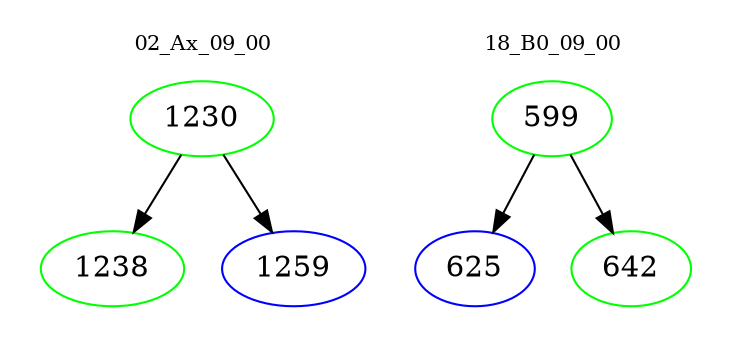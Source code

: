 digraph{
subgraph cluster_0 {
color = white
label = "02_Ax_09_00";
fontsize=10;
T0_1230 [label="1230", color="green"]
T0_1230 -> T0_1238 [color="black"]
T0_1238 [label="1238", color="green"]
T0_1230 -> T0_1259 [color="black"]
T0_1259 [label="1259", color="blue"]
}
subgraph cluster_1 {
color = white
label = "18_B0_09_00";
fontsize=10;
T1_599 [label="599", color="green"]
T1_599 -> T1_625 [color="black"]
T1_625 [label="625", color="blue"]
T1_599 -> T1_642 [color="black"]
T1_642 [label="642", color="green"]
}
}
